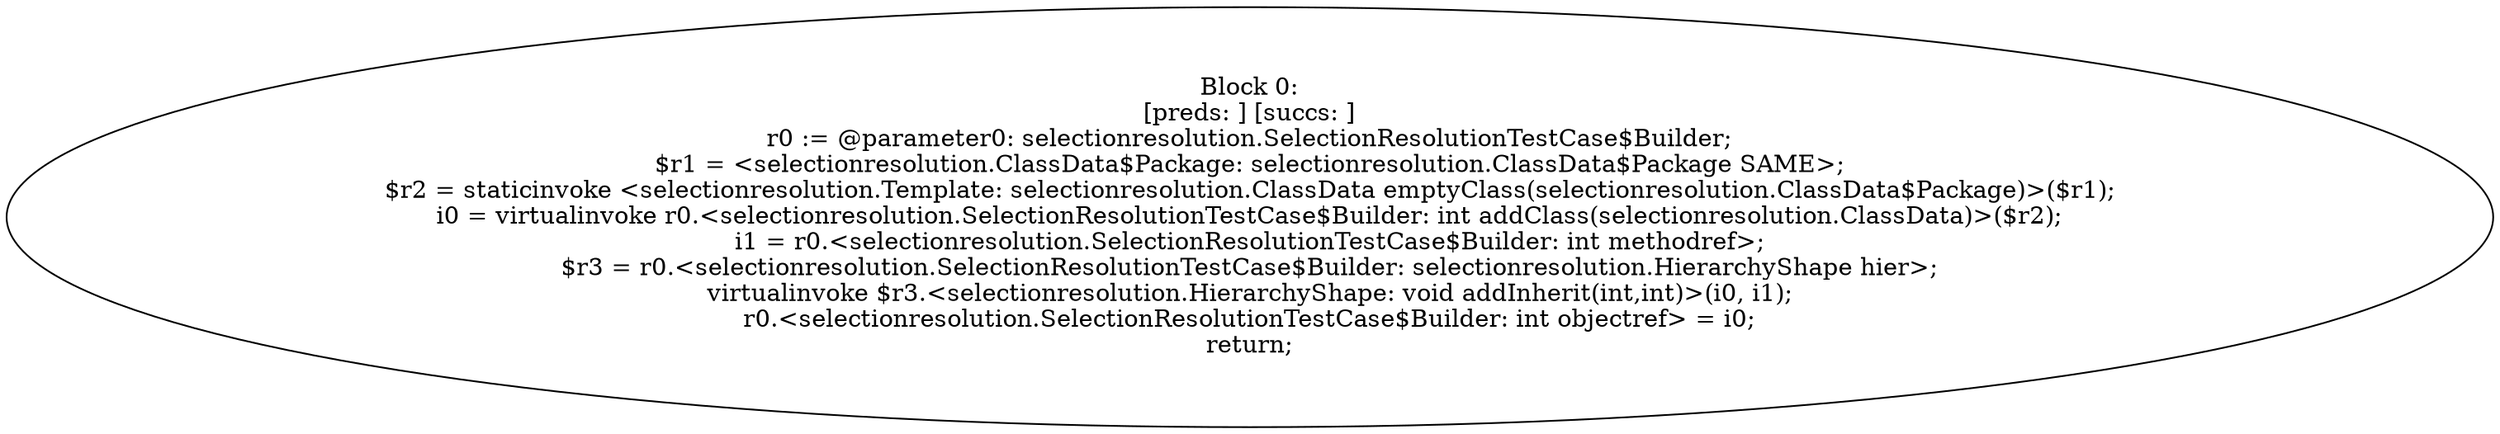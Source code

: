 digraph "unitGraph" {
    "Block 0:
[preds: ] [succs: ]
r0 := @parameter0: selectionresolution.SelectionResolutionTestCase$Builder;
$r1 = <selectionresolution.ClassData$Package: selectionresolution.ClassData$Package SAME>;
$r2 = staticinvoke <selectionresolution.Template: selectionresolution.ClassData emptyClass(selectionresolution.ClassData$Package)>($r1);
i0 = virtualinvoke r0.<selectionresolution.SelectionResolutionTestCase$Builder: int addClass(selectionresolution.ClassData)>($r2);
i1 = r0.<selectionresolution.SelectionResolutionTestCase$Builder: int methodref>;
$r3 = r0.<selectionresolution.SelectionResolutionTestCase$Builder: selectionresolution.HierarchyShape hier>;
virtualinvoke $r3.<selectionresolution.HierarchyShape: void addInherit(int,int)>(i0, i1);
r0.<selectionresolution.SelectionResolutionTestCase$Builder: int objectref> = i0;
return;
"
}
